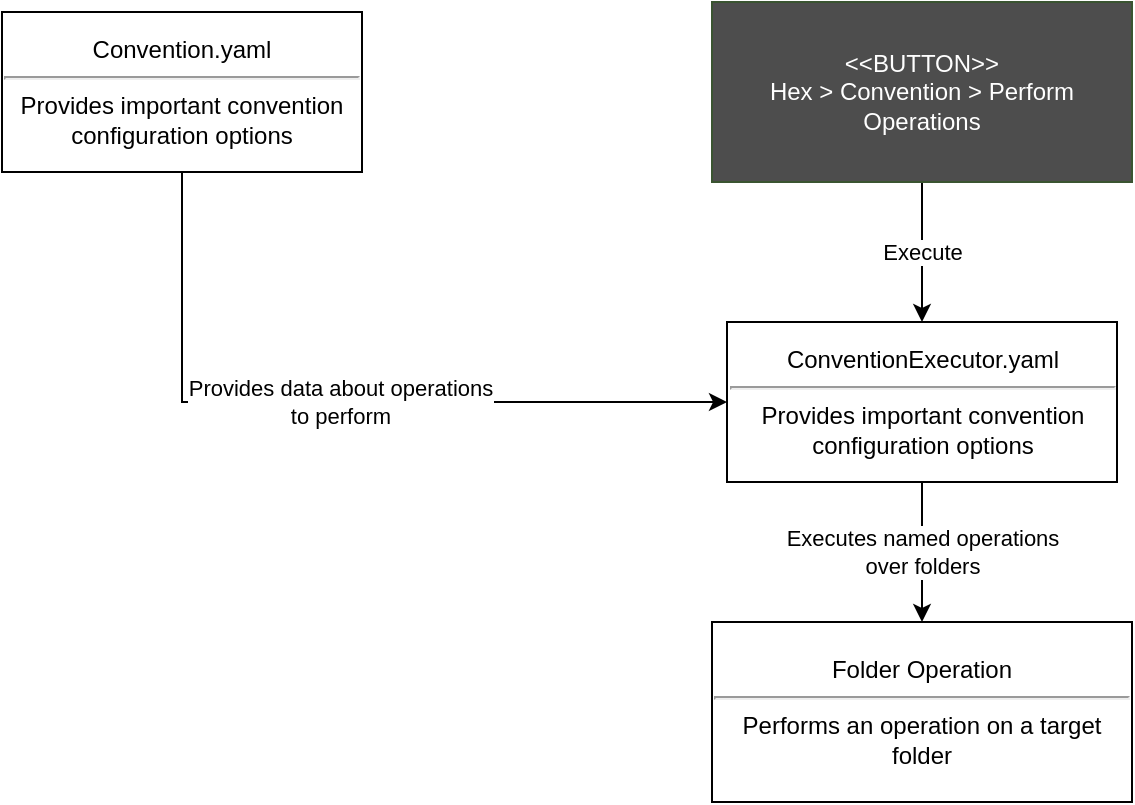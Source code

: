 <mxfile version="13.0.3" type="device"><diagram id="xmqIq2tMSp6ZKjb5El0I" name="Page-1"><mxGraphModel dx="1024" dy="601" grid="1" gridSize="10" guides="1" tooltips="1" connect="1" arrows="1" fold="1" page="0" pageScale="1" pageWidth="850" pageHeight="1100" math="0" shadow="0"><root><mxCell id="0"/><mxCell id="1" parent="0"/><mxCell id="Hx79irrdNAZ85XgWCjAH-11" value="Provides data about operations&lt;br&gt;to perform" style="edgeStyle=orthogonalEdgeStyle;rounded=0;orthogonalLoop=1;jettySize=auto;html=1;exitX=0.5;exitY=1;exitDx=0;exitDy=0;entryX=0;entryY=0.5;entryDx=0;entryDy=0;" edge="1" parent="1" source="Hx79irrdNAZ85XgWCjAH-1" target="Hx79irrdNAZ85XgWCjAH-5"><mxGeometry relative="1" as="geometry"/></mxCell><mxCell id="Hx79irrdNAZ85XgWCjAH-1" value="Convention.yaml&lt;br&gt;&lt;hr&gt;Provides important convention configuration options" style="rounded=0;whiteSpace=wrap;html=1;" vertex="1" parent="1"><mxGeometry x="75" y="85" width="180" height="80" as="geometry"/></mxCell><mxCell id="Hx79irrdNAZ85XgWCjAH-2" value="Folder Operation&lt;br&gt;&lt;hr&gt;Performs an operation on a target folder" style="rounded=0;whiteSpace=wrap;html=1;" vertex="1" parent="1"><mxGeometry x="430" y="390" width="210" height="90" as="geometry"/></mxCell><mxCell id="Hx79irrdNAZ85XgWCjAH-8" value="Execute" style="edgeStyle=orthogonalEdgeStyle;rounded=0;orthogonalLoop=1;jettySize=auto;html=1;exitX=0.5;exitY=1;exitDx=0;exitDy=0;entryX=0.5;entryY=0;entryDx=0;entryDy=0;" edge="1" parent="1" source="Hx79irrdNAZ85XgWCjAH-3" target="Hx79irrdNAZ85XgWCjAH-5"><mxGeometry relative="1" as="geometry"/></mxCell><mxCell id="Hx79irrdNAZ85XgWCjAH-3" value="&amp;lt;&amp;lt;BUTTON&amp;gt;&amp;gt;&lt;br&gt;Hex &amp;gt; Convention &amp;gt; Perform Operations" style="rounded=0;whiteSpace=wrap;html=1;fillColor=#4D4D4D;strokeColor=#3A5431;fontColor=#ffffff;" vertex="1" parent="1"><mxGeometry x="430" y="80" width="210" height="90" as="geometry"/></mxCell><mxCell id="Hx79irrdNAZ85XgWCjAH-12" value="Executes named operations&lt;br&gt;over folders" style="edgeStyle=orthogonalEdgeStyle;rounded=0;orthogonalLoop=1;jettySize=auto;html=1;exitX=0.5;exitY=1;exitDx=0;exitDy=0;entryX=0.5;entryY=0;entryDx=0;entryDy=0;" edge="1" parent="1" source="Hx79irrdNAZ85XgWCjAH-5" target="Hx79irrdNAZ85XgWCjAH-2"><mxGeometry relative="1" as="geometry"/></mxCell><mxCell id="Hx79irrdNAZ85XgWCjAH-5" value="ConventionExecutor.yaml&lt;br&gt;&lt;hr&gt;Provides important convention configuration options" style="rounded=0;whiteSpace=wrap;html=1;" vertex="1" parent="1"><mxGeometry x="437.5" y="240" width="195" height="80" as="geometry"/></mxCell></root></mxGraphModel></diagram></mxfile>